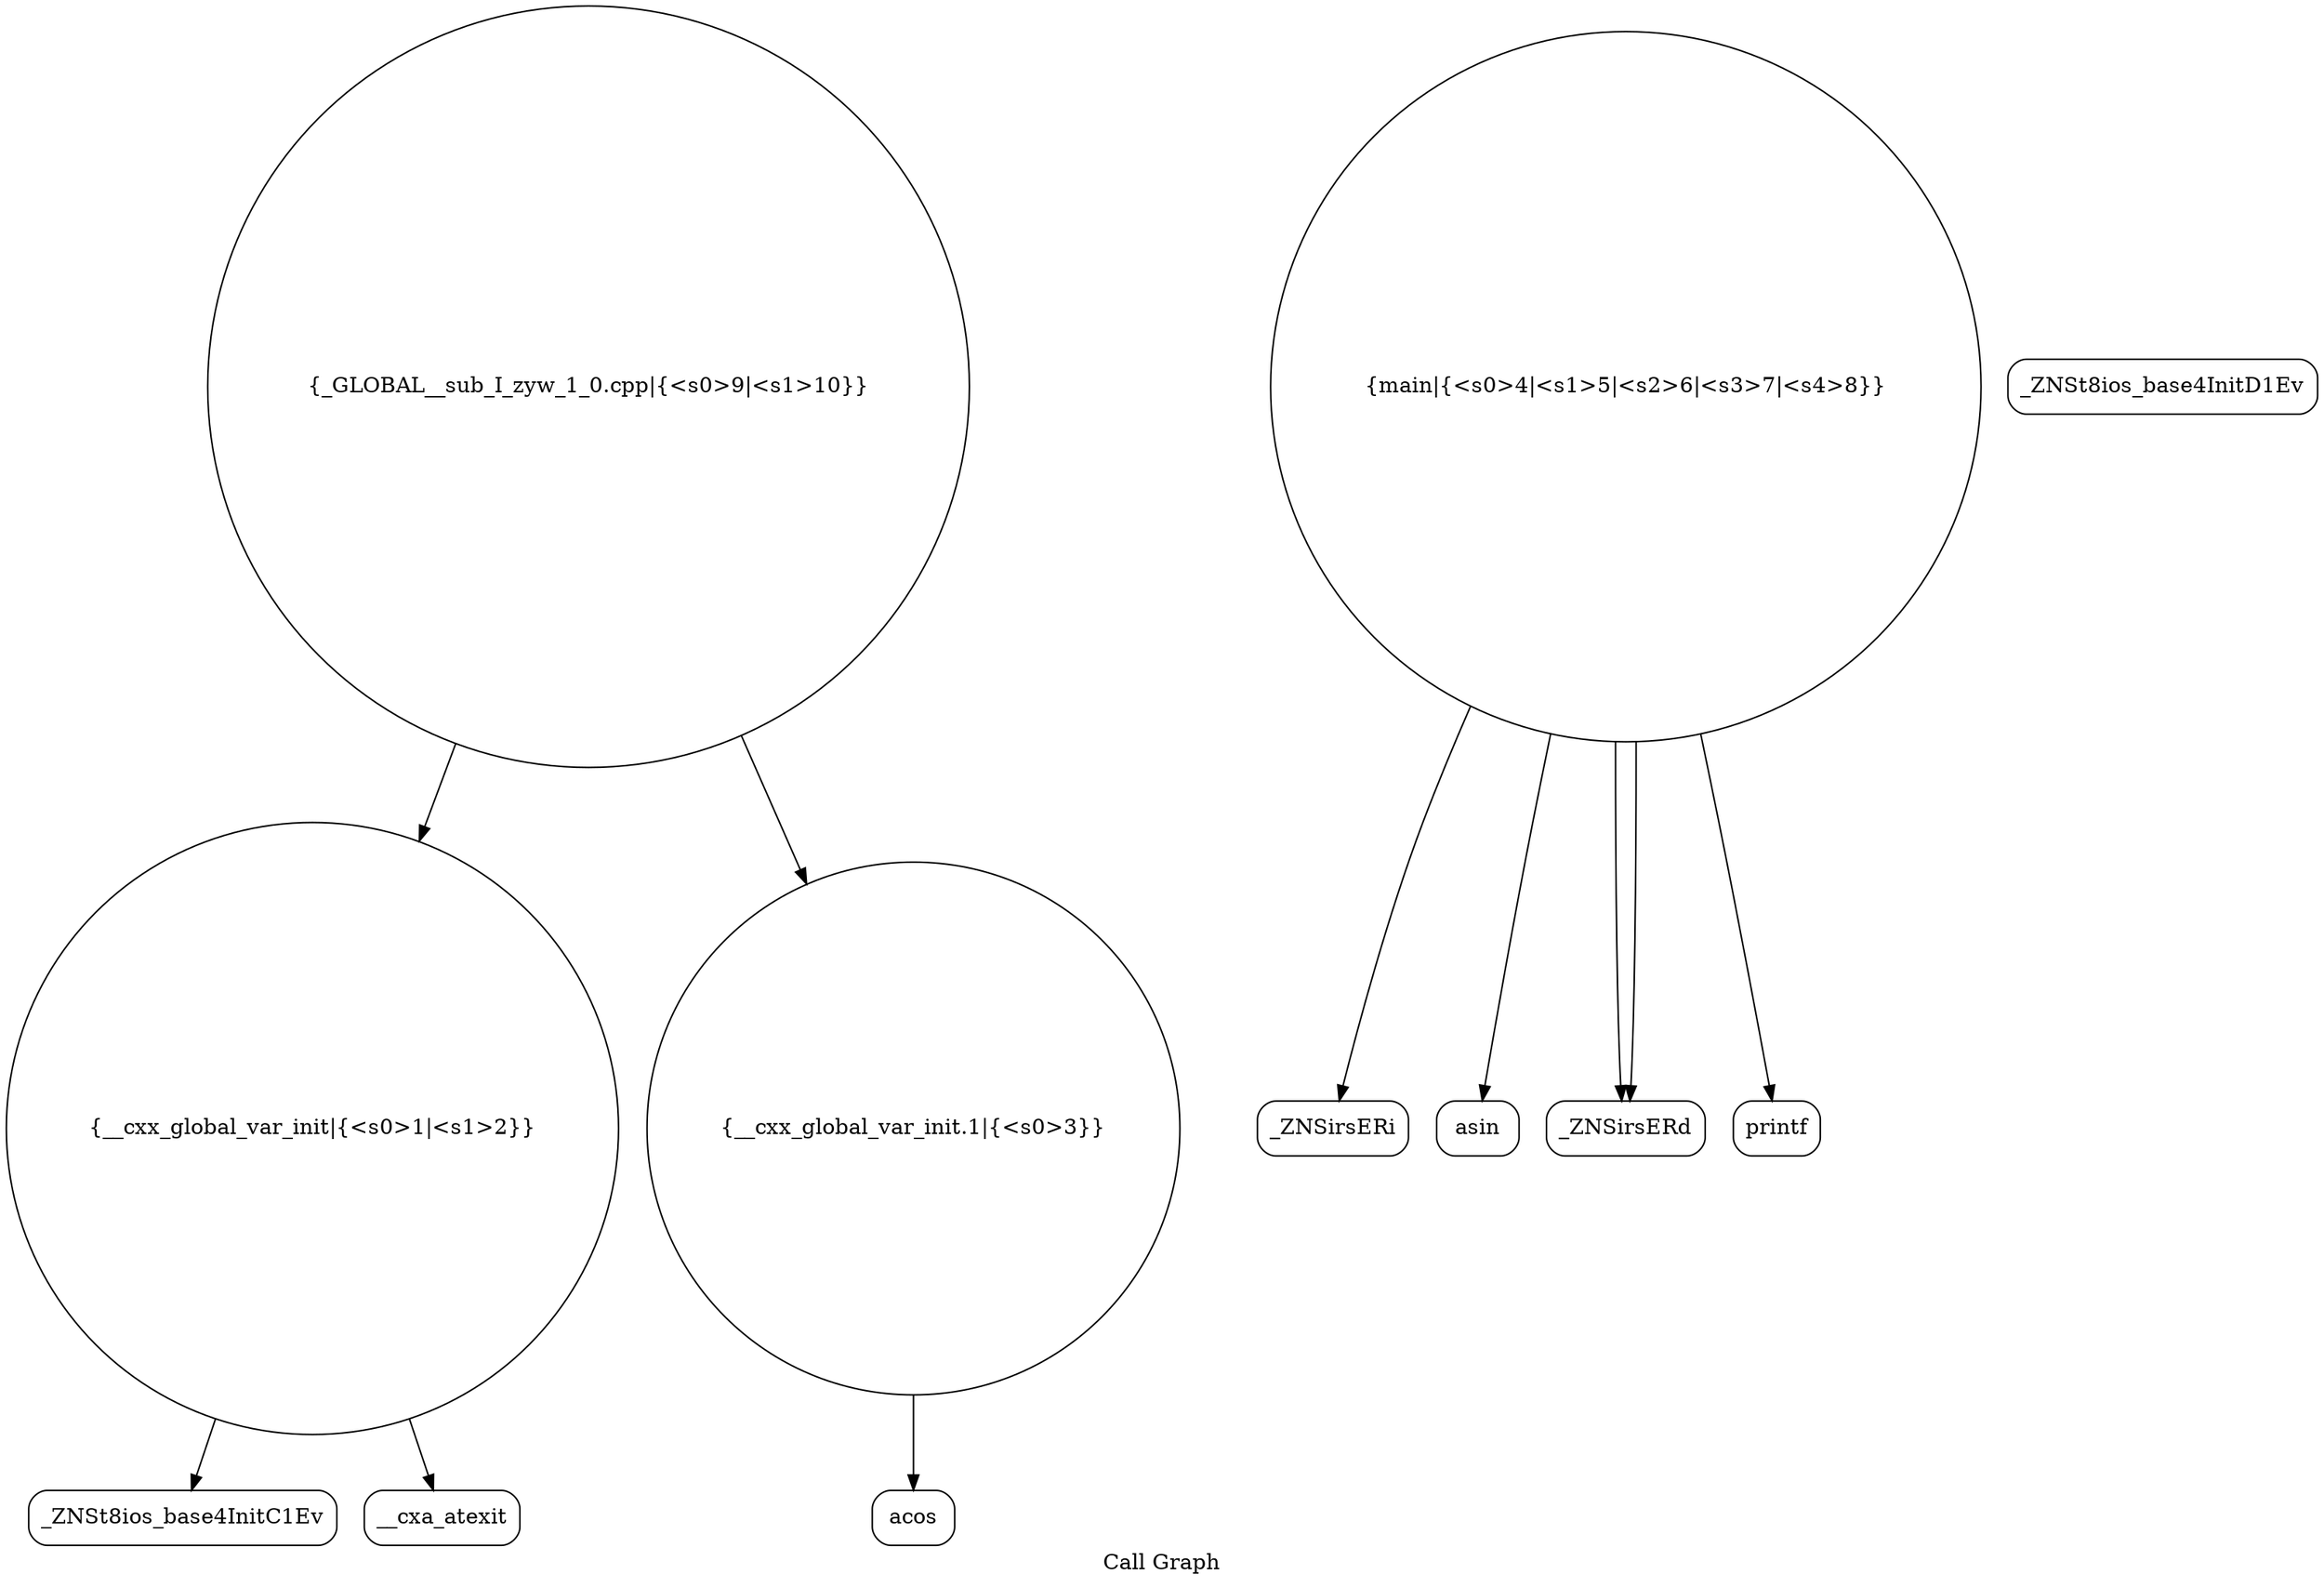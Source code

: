 digraph "Call Graph" {
	label="Call Graph";

	Node0x563c43ca0ac0 [shape=record,shape=circle,label="{__cxx_global_var_init|{<s0>1|<s1>2}}"];
	Node0x563c43ca0ac0:s0 -> Node0x563c43ca0f50[color=black];
	Node0x563c43ca0ac0:s1 -> Node0x563c43ca1050[color=black];
	Node0x563c43ca1250 [shape=record,shape=Mrecord,label="{_ZNSirsERi}"];
	Node0x563c43ca0fd0 [shape=record,shape=Mrecord,label="{_ZNSt8ios_base4InitD1Ev}"];
	Node0x563c43ca1350 [shape=record,shape=Mrecord,label="{asin}"];
	Node0x563c43ca10d0 [shape=record,shape=circle,label="{__cxx_global_var_init.1|{<s0>3}}"];
	Node0x563c43ca10d0:s0 -> Node0x563c43ca1150[color=black];
	Node0x563c43ca1450 [shape=record,shape=circle,label="{_GLOBAL__sub_I_zyw_1_0.cpp|{<s0>9|<s1>10}}"];
	Node0x563c43ca1450:s0 -> Node0x563c43ca0ac0[color=black];
	Node0x563c43ca1450:s1 -> Node0x563c43ca10d0[color=black];
	Node0x563c43ca11d0 [shape=record,shape=circle,label="{main|{<s0>4|<s1>5|<s2>6|<s3>7|<s4>8}}"];
	Node0x563c43ca11d0:s0 -> Node0x563c43ca1250[color=black];
	Node0x563c43ca11d0:s1 -> Node0x563c43ca12d0[color=black];
	Node0x563c43ca11d0:s2 -> Node0x563c43ca12d0[color=black];
	Node0x563c43ca11d0:s3 -> Node0x563c43ca1350[color=black];
	Node0x563c43ca11d0:s4 -> Node0x563c43ca13d0[color=black];
	Node0x563c43ca0f50 [shape=record,shape=Mrecord,label="{_ZNSt8ios_base4InitC1Ev}"];
	Node0x563c43ca12d0 [shape=record,shape=Mrecord,label="{_ZNSirsERd}"];
	Node0x563c43ca1050 [shape=record,shape=Mrecord,label="{__cxa_atexit}"];
	Node0x563c43ca13d0 [shape=record,shape=Mrecord,label="{printf}"];
	Node0x563c43ca1150 [shape=record,shape=Mrecord,label="{acos}"];
}
